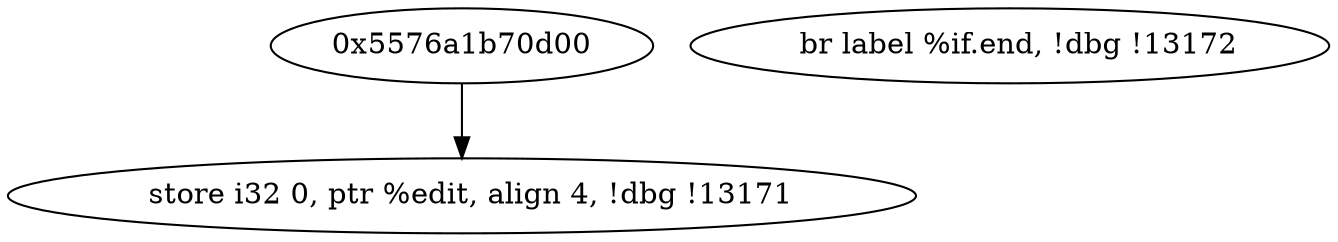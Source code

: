 digraph DDG {
  "0x5576a1b715c0" [label="  store i32 0, ptr %edit, align 4, !dbg !13171"];
  "0x5576a1b71670" [label="  br label %if.end, !dbg !13172"];
  "0x5576a1b70d00" -> "0x5576a1b715c0";
}

